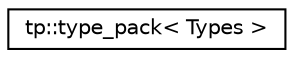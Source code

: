digraph "Graphical Class Hierarchy"
{
 // LATEX_PDF_SIZE
  edge [fontname="Helvetica",fontsize="10",labelfontname="Helvetica",labelfontsize="10"];
  node [fontname="Helvetica",fontsize="10",shape=record];
  rankdir="LR";
  Node0 [label="tp::type_pack\< Types \>",height=0.2,width=0.4,color="black", fillcolor="white", style="filled",URL="$classtp_1_1type__pack.html",tooltip="Type list."];
}
